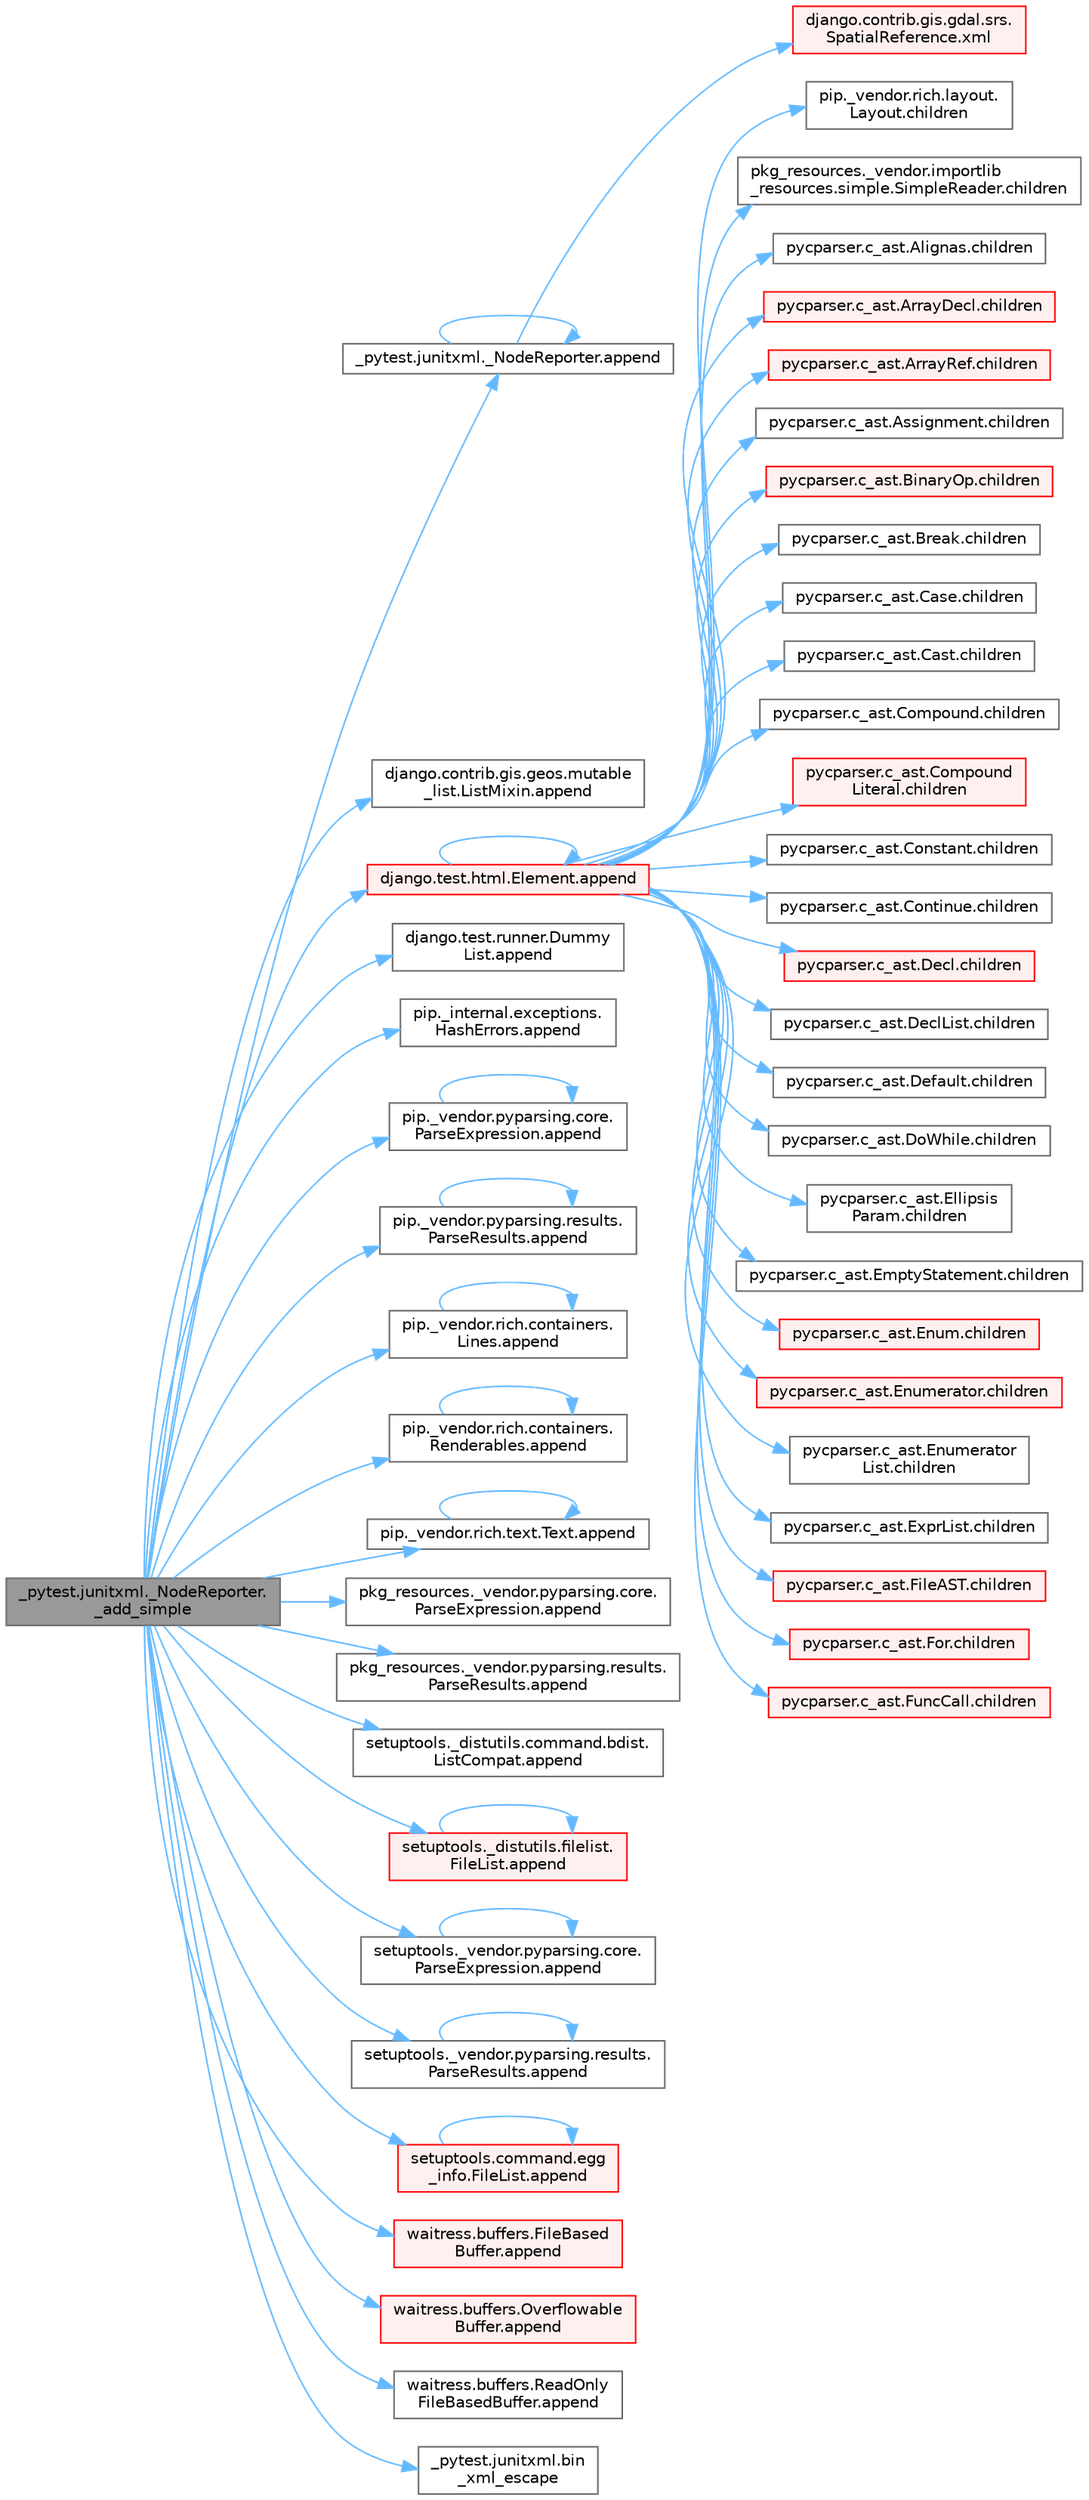 digraph "_pytest.junitxml._NodeReporter._add_simple"
{
 // LATEX_PDF_SIZE
  bgcolor="transparent";
  edge [fontname=Helvetica,fontsize=10,labelfontname=Helvetica,labelfontsize=10];
  node [fontname=Helvetica,fontsize=10,shape=box,height=0.2,width=0.4];
  rankdir="LR";
  Node1 [id="Node000001",label="_pytest.junitxml._NodeReporter.\l_add_simple",height=0.2,width=0.4,color="gray40", fillcolor="grey60", style="filled", fontcolor="black",tooltip=" "];
  Node1 -> Node2 [id="edge1_Node000001_Node000002",color="steelblue1",style="solid",tooltip=" "];
  Node2 [id="Node000002",label="_pytest.junitxml._NodeReporter.append",height=0.2,width=0.4,color="grey40", fillcolor="white", style="filled",URL="$class__pytest_1_1junitxml_1_1___node_reporter.html#a0d3785f487e93f5ad0249ca59e7bda5e",tooltip=" "];
  Node2 -> Node2 [id="edge2_Node000002_Node000002",color="steelblue1",style="solid",tooltip=" "];
  Node2 -> Node3 [id="edge3_Node000002_Node000003",color="steelblue1",style="solid",tooltip=" "];
  Node3 [id="Node000003",label="django.contrib.gis.gdal.srs.\lSpatialReference.xml",height=0.2,width=0.4,color="red", fillcolor="#FFF0F0", style="filled",URL="$classdjango_1_1contrib_1_1gis_1_1gdal_1_1srs_1_1_spatial_reference.html#a909d3c8bdf1de4ad7b231b87bb4dd664",tooltip=" "];
  Node1 -> Node7 [id="edge4_Node000001_Node000007",color="steelblue1",style="solid",tooltip=" "];
  Node7 [id="Node000007",label="django.contrib.gis.geos.mutable\l_list.ListMixin.append",height=0.2,width=0.4,color="grey40", fillcolor="white", style="filled",URL="$classdjango_1_1contrib_1_1gis_1_1geos_1_1mutable__list_1_1_list_mixin.html#a6e588a3294ea051832ff78d8944c4158",tooltip=" "];
  Node1 -> Node8 [id="edge5_Node000001_Node000008",color="steelblue1",style="solid",tooltip=" "];
  Node8 [id="Node000008",label="django.test.html.Element.append",height=0.2,width=0.4,color="red", fillcolor="#FFF0F0", style="filled",URL="$classdjango_1_1test_1_1html_1_1_element.html#a777b8a687c36ca1eae49eabec1963e0c",tooltip=" "];
  Node8 -> Node8 [id="edge6_Node000008_Node000008",color="steelblue1",style="solid",tooltip=" "];
  Node8 -> Node9 [id="edge7_Node000008_Node000009",color="steelblue1",style="solid",tooltip=" "];
  Node9 [id="Node000009",label="pip._vendor.rich.layout.\lLayout.children",height=0.2,width=0.4,color="grey40", fillcolor="white", style="filled",URL="$classpip_1_1__vendor_1_1rich_1_1layout_1_1_layout.html#a60c722fa3c691866d7f63f31252aa0b4",tooltip=" "];
  Node8 -> Node10 [id="edge8_Node000008_Node000010",color="steelblue1",style="solid",tooltip=" "];
  Node10 [id="Node000010",label="pkg_resources._vendor.importlib\l_resources.simple.SimpleReader.children",height=0.2,width=0.4,color="grey40", fillcolor="white", style="filled",URL="$classpkg__resources_1_1__vendor_1_1importlib__resources_1_1simple_1_1_simple_reader.html#a50c83373cfef9833d0f1ff34953802eb",tooltip=" "];
  Node8 -> Node11 [id="edge9_Node000008_Node000011",color="steelblue1",style="solid",tooltip=" "];
  Node11 [id="Node000011",label="pycparser.c_ast.Alignas.children",height=0.2,width=0.4,color="grey40", fillcolor="white", style="filled",URL="$classpycparser_1_1c__ast_1_1_alignas.html#aa2e054435ca3f8fe9b118b38e195bbbe",tooltip=" "];
  Node8 -> Node12 [id="edge10_Node000008_Node000012",color="steelblue1",style="solid",tooltip=" "];
  Node12 [id="Node000012",label="pycparser.c_ast.ArrayDecl.children",height=0.2,width=0.4,color="red", fillcolor="#FFF0F0", style="filled",URL="$classpycparser_1_1c__ast_1_1_array_decl.html#a91e13314016d59050744567fc35aa17b",tooltip=" "];
  Node8 -> Node20 [id="edge11_Node000008_Node000020",color="steelblue1",style="solid",tooltip=" "];
  Node20 [id="Node000020",label="pycparser.c_ast.ArrayRef.children",height=0.2,width=0.4,color="red", fillcolor="#FFF0F0", style="filled",URL="$classpycparser_1_1c__ast_1_1_array_ref.html#a1fdda8fe4200afc499724b1a65c1cd09",tooltip=" "];
  Node8 -> Node1946 [id="edge12_Node000008_Node001946",color="steelblue1",style="solid",tooltip=" "];
  Node1946 [id="Node001946",label="pycparser.c_ast.Assignment.children",height=0.2,width=0.4,color="grey40", fillcolor="white", style="filled",URL="$classpycparser_1_1c__ast_1_1_assignment.html#a9fc5fed38534702775cf4f15ec8cbb36",tooltip=" "];
  Node8 -> Node1947 [id="edge13_Node000008_Node001947",color="steelblue1",style="solid",tooltip=" "];
  Node1947 [id="Node001947",label="pycparser.c_ast.BinaryOp.children",height=0.2,width=0.4,color="red", fillcolor="#FFF0F0", style="filled",URL="$classpycparser_1_1c__ast_1_1_binary_op.html#aaed16ff8b93549285393aa560178f658",tooltip=" "];
  Node8 -> Node1952 [id="edge14_Node000008_Node001952",color="steelblue1",style="solid",tooltip=" "];
  Node1952 [id="Node001952",label="pycparser.c_ast.Break.children",height=0.2,width=0.4,color="grey40", fillcolor="white", style="filled",URL="$classpycparser_1_1c__ast_1_1_break.html#a4d7323719d7d852aa54dcb0897ac889f",tooltip=" "];
  Node8 -> Node1953 [id="edge15_Node000008_Node001953",color="steelblue1",style="solid",tooltip=" "];
  Node1953 [id="Node001953",label="pycparser.c_ast.Case.children",height=0.2,width=0.4,color="grey40", fillcolor="white", style="filled",URL="$classpycparser_1_1c__ast_1_1_case.html#ac4c62d0170da363ac8df6e481e3ddeca",tooltip=" "];
  Node8 -> Node1954 [id="edge16_Node000008_Node001954",color="steelblue1",style="solid",tooltip=" "];
  Node1954 [id="Node001954",label="pycparser.c_ast.Cast.children",height=0.2,width=0.4,color="grey40", fillcolor="white", style="filled",URL="$classpycparser_1_1c__ast_1_1_cast.html#a76ec94447b227f7fb01334eb0eeda11a",tooltip=" "];
  Node8 -> Node1955 [id="edge17_Node000008_Node001955",color="steelblue1",style="solid",tooltip=" "];
  Node1955 [id="Node001955",label="pycparser.c_ast.Compound.children",height=0.2,width=0.4,color="grey40", fillcolor="white", style="filled",URL="$classpycparser_1_1c__ast_1_1_compound.html#ad8e8b08f842ea2876f0de92889f470f9",tooltip=" "];
  Node8 -> Node1956 [id="edge18_Node000008_Node001956",color="steelblue1",style="solid",tooltip=" "];
  Node1956 [id="Node001956",label="pycparser.c_ast.Compound\lLiteral.children",height=0.2,width=0.4,color="red", fillcolor="#FFF0F0", style="filled",URL="$classpycparser_1_1c__ast_1_1_compound_literal.html#a6ff6a9f355d70c79e2e3b602b88bfef6",tooltip=" "];
  Node8 -> Node1960 [id="edge19_Node000008_Node001960",color="steelblue1",style="solid",tooltip=" "];
  Node1960 [id="Node001960",label="pycparser.c_ast.Constant.children",height=0.2,width=0.4,color="grey40", fillcolor="white", style="filled",URL="$classpycparser_1_1c__ast_1_1_constant.html#ac11e243b0aa748bc5aa59c98a864968b",tooltip=" "];
  Node8 -> Node1961 [id="edge20_Node000008_Node001961",color="steelblue1",style="solid",tooltip=" "];
  Node1961 [id="Node001961",label="pycparser.c_ast.Continue.children",height=0.2,width=0.4,color="grey40", fillcolor="white", style="filled",URL="$classpycparser_1_1c__ast_1_1_continue.html#af4883146c55a12c840448ce61801ed7b",tooltip=" "];
  Node8 -> Node1962 [id="edge21_Node000008_Node001962",color="steelblue1",style="solid",tooltip=" "];
  Node1962 [id="Node001962",label="pycparser.c_ast.Decl.children",height=0.2,width=0.4,color="red", fillcolor="#FFF0F0", style="filled",URL="$classpycparser_1_1c__ast_1_1_decl.html#a5daf2f7d33fdaa47905df497ebeaa745",tooltip=" "];
  Node8 -> Node1963 [id="edge22_Node000008_Node001963",color="steelblue1",style="solid",tooltip=" "];
  Node1963 [id="Node001963",label="pycparser.c_ast.DeclList.children",height=0.2,width=0.4,color="grey40", fillcolor="white", style="filled",URL="$classpycparser_1_1c__ast_1_1_decl_list.html#abb53331b88791d8cecb6995473c6a9d8",tooltip=" "];
  Node8 -> Node1964 [id="edge23_Node000008_Node001964",color="steelblue1",style="solid",tooltip=" "];
  Node1964 [id="Node001964",label="pycparser.c_ast.Default.children",height=0.2,width=0.4,color="grey40", fillcolor="white", style="filled",URL="$classpycparser_1_1c__ast_1_1_default.html#a81db6b788bda09133309893a002cec3e",tooltip=" "];
  Node8 -> Node1965 [id="edge24_Node000008_Node001965",color="steelblue1",style="solid",tooltip=" "];
  Node1965 [id="Node001965",label="pycparser.c_ast.DoWhile.children",height=0.2,width=0.4,color="grey40", fillcolor="white", style="filled",URL="$classpycparser_1_1c__ast_1_1_do_while.html#ac3b2e65e840a84727342e16c605b5cee",tooltip=" "];
  Node8 -> Node1966 [id="edge25_Node000008_Node001966",color="steelblue1",style="solid",tooltip=" "];
  Node1966 [id="Node001966",label="pycparser.c_ast.Ellipsis\lParam.children",height=0.2,width=0.4,color="grey40", fillcolor="white", style="filled",URL="$classpycparser_1_1c__ast_1_1_ellipsis_param.html#a3dc6f2a51fdba94c25d85c0c88debefa",tooltip=" "];
  Node8 -> Node1967 [id="edge26_Node000008_Node001967",color="steelblue1",style="solid",tooltip=" "];
  Node1967 [id="Node001967",label="pycparser.c_ast.EmptyStatement.children",height=0.2,width=0.4,color="grey40", fillcolor="white", style="filled",URL="$classpycparser_1_1c__ast_1_1_empty_statement.html#a77a86a9f117153a8bea24688041f48bd",tooltip=" "];
  Node8 -> Node1968 [id="edge27_Node000008_Node001968",color="steelblue1",style="solid",tooltip=" "];
  Node1968 [id="Node001968",label="pycparser.c_ast.Enum.children",height=0.2,width=0.4,color="red", fillcolor="#FFF0F0", style="filled",URL="$classpycparser_1_1c__ast_1_1_enum.html#a7a63e81ed8ae813ea8db365d05a67649",tooltip=" "];
  Node8 -> Node1982 [id="edge28_Node000008_Node001982",color="steelblue1",style="solid",tooltip=" "];
  Node1982 [id="Node001982",label="pycparser.c_ast.Enumerator.children",height=0.2,width=0.4,color="red", fillcolor="#FFF0F0", style="filled",URL="$classpycparser_1_1c__ast_1_1_enumerator.html#a96ee9f70f433cf2b3daf1d163e59d3d6",tooltip=" "];
  Node8 -> Node1983 [id="edge29_Node000008_Node001983",color="steelblue1",style="solid",tooltip=" "];
  Node1983 [id="Node001983",label="pycparser.c_ast.Enumerator\lList.children",height=0.2,width=0.4,color="grey40", fillcolor="white", style="filled",URL="$classpycparser_1_1c__ast_1_1_enumerator_list.html#a7240869382ba25ca31bed5b22a82b0ac",tooltip=" "];
  Node8 -> Node1984 [id="edge30_Node000008_Node001984",color="steelblue1",style="solid",tooltip=" "];
  Node1984 [id="Node001984",label="pycparser.c_ast.ExprList.children",height=0.2,width=0.4,color="grey40", fillcolor="white", style="filled",URL="$classpycparser_1_1c__ast_1_1_expr_list.html#a0650bcca0fc0d260072d550abe7c2177",tooltip=" "];
  Node8 -> Node1985 [id="edge31_Node000008_Node001985",color="steelblue1",style="solid",tooltip=" "];
  Node1985 [id="Node001985",label="pycparser.c_ast.FileAST.children",height=0.2,width=0.4,color="red", fillcolor="#FFF0F0", style="filled",URL="$classpycparser_1_1c__ast_1_1_file_a_s_t.html#ae7a0e8537da48a746568755c19d8aedd",tooltip=" "];
  Node8 -> Node1991 [id="edge32_Node000008_Node001991",color="steelblue1",style="solid",tooltip=" "];
  Node1991 [id="Node001991",label="pycparser.c_ast.For.children",height=0.2,width=0.4,color="red", fillcolor="#FFF0F0", style="filled",URL="$classpycparser_1_1c__ast_1_1_for.html#a215c790814d9a305fc5046fec153fbe2",tooltip=" "];
  Node8 -> Node2023 [id="edge33_Node000008_Node002023",color="steelblue1",style="solid",tooltip=" "];
  Node2023 [id="Node002023",label="pycparser.c_ast.FuncCall.children",height=0.2,width=0.4,color="red", fillcolor="#FFF0F0", style="filled",URL="$classpycparser_1_1c__ast_1_1_func_call.html#a48cef72cdf69c757d3239b4238df9295",tooltip=" "];
  Node1 -> Node2463 [id="edge34_Node000001_Node002463",color="steelblue1",style="solid",tooltip=" "];
  Node2463 [id="Node002463",label="django.test.runner.Dummy\lList.append",height=0.2,width=0.4,color="grey40", fillcolor="white", style="filled",URL="$classdjango_1_1test_1_1runner_1_1_dummy_list.html#aa8ad44b98de8efc946e8bbb7e1913e0b",tooltip=" "];
  Node1 -> Node2464 [id="edge35_Node000001_Node002464",color="steelblue1",style="solid",tooltip=" "];
  Node2464 [id="Node002464",label="pip._internal.exceptions.\lHashErrors.append",height=0.2,width=0.4,color="grey40", fillcolor="white", style="filled",URL="$classpip_1_1__internal_1_1exceptions_1_1_hash_errors.html#a9519d1619774a4354693040643bf695f",tooltip=" "];
  Node1 -> Node2465 [id="edge36_Node000001_Node002465",color="steelblue1",style="solid",tooltip=" "];
  Node2465 [id="Node002465",label="pip._vendor.pyparsing.core.\lParseExpression.append",height=0.2,width=0.4,color="grey40", fillcolor="white", style="filled",URL="$classpip_1_1__vendor_1_1pyparsing_1_1core_1_1_parse_expression.html#a5391d96d872c38546024c638f8d19320",tooltip=" "];
  Node2465 -> Node2465 [id="edge37_Node002465_Node002465",color="steelblue1",style="solid",tooltip=" "];
  Node1 -> Node2466 [id="edge38_Node000001_Node002466",color="steelblue1",style="solid",tooltip=" "];
  Node2466 [id="Node002466",label="pip._vendor.pyparsing.results.\lParseResults.append",height=0.2,width=0.4,color="grey40", fillcolor="white", style="filled",URL="$classpip_1_1__vendor_1_1pyparsing_1_1results_1_1_parse_results.html#a1769e3a18e6183e7b515ae5d877ccf2c",tooltip=" "];
  Node2466 -> Node2466 [id="edge39_Node002466_Node002466",color="steelblue1",style="solid",tooltip=" "];
  Node1 -> Node2467 [id="edge40_Node000001_Node002467",color="steelblue1",style="solid",tooltip=" "];
  Node2467 [id="Node002467",label="pip._vendor.rich.containers.\lLines.append",height=0.2,width=0.4,color="grey40", fillcolor="white", style="filled",URL="$classpip_1_1__vendor_1_1rich_1_1containers_1_1_lines.html#aff4b2a3774cbf79a01aef7d63a59e369",tooltip=" "];
  Node2467 -> Node2467 [id="edge41_Node002467_Node002467",color="steelblue1",style="solid",tooltip=" "];
  Node1 -> Node2468 [id="edge42_Node000001_Node002468",color="steelblue1",style="solid",tooltip=" "];
  Node2468 [id="Node002468",label="pip._vendor.rich.containers.\lRenderables.append",height=0.2,width=0.4,color="grey40", fillcolor="white", style="filled",URL="$classpip_1_1__vendor_1_1rich_1_1containers_1_1_renderables.html#a0dfe848a00b624ef9561a72925b266a1",tooltip=" "];
  Node2468 -> Node2468 [id="edge43_Node002468_Node002468",color="steelblue1",style="solid",tooltip=" "];
  Node1 -> Node2469 [id="edge44_Node000001_Node002469",color="steelblue1",style="solid",tooltip=" "];
  Node2469 [id="Node002469",label="pip._vendor.rich.text.Text.append",height=0.2,width=0.4,color="grey40", fillcolor="white", style="filled",URL="$classpip_1_1__vendor_1_1rich_1_1text_1_1_text.html#ac50e796231ea0bcbefd7fdda378ae2d0",tooltip=" "];
  Node2469 -> Node2469 [id="edge45_Node002469_Node002469",color="steelblue1",style="solid",tooltip=" "];
  Node1 -> Node2470 [id="edge46_Node000001_Node002470",color="steelblue1",style="solid",tooltip=" "];
  Node2470 [id="Node002470",label="pkg_resources._vendor.pyparsing.core.\lParseExpression.append",height=0.2,width=0.4,color="grey40", fillcolor="white", style="filled",URL="$classpkg__resources_1_1__vendor_1_1pyparsing_1_1core_1_1_parse_expression.html#adf2aceeef4bcf571b1ead3887b141c55",tooltip=" "];
  Node1 -> Node2471 [id="edge47_Node000001_Node002471",color="steelblue1",style="solid",tooltip=" "];
  Node2471 [id="Node002471",label="pkg_resources._vendor.pyparsing.results.\lParseResults.append",height=0.2,width=0.4,color="grey40", fillcolor="white", style="filled",URL="$classpkg__resources_1_1__vendor_1_1pyparsing_1_1results_1_1_parse_results.html#ad04399ef1413da47879c6bd5e3112f9c",tooltip=" "];
  Node1 -> Node2472 [id="edge48_Node000001_Node002472",color="steelblue1",style="solid",tooltip=" "];
  Node2472 [id="Node002472",label="setuptools._distutils.command.bdist.\lListCompat.append",height=0.2,width=0.4,color="grey40", fillcolor="white", style="filled",URL="$classsetuptools_1_1__distutils_1_1command_1_1bdist_1_1_list_compat.html#a71969fcaf7e65a8617c14462b65bc66f",tooltip=" "];
  Node1 -> Node2473 [id="edge49_Node000001_Node002473",color="steelblue1",style="solid",tooltip=" "];
  Node2473 [id="Node002473",label="setuptools._distutils.filelist.\lFileList.append",height=0.2,width=0.4,color="red", fillcolor="#FFF0F0", style="filled",URL="$classsetuptools_1_1__distutils_1_1filelist_1_1_file_list.html#aa9ee6398f54c690ec1af5df79fb1fbac",tooltip=" "];
  Node2473 -> Node2473 [id="edge50_Node002473_Node002473",color="steelblue1",style="solid",tooltip=" "];
  Node1 -> Node2474 [id="edge51_Node000001_Node002474",color="steelblue1",style="solid",tooltip=" "];
  Node2474 [id="Node002474",label="setuptools._vendor.pyparsing.core.\lParseExpression.append",height=0.2,width=0.4,color="grey40", fillcolor="white", style="filled",URL="$classsetuptools_1_1__vendor_1_1pyparsing_1_1core_1_1_parse_expression.html#afdaa9ae90fd33a1499cc292ad535a140",tooltip=" "];
  Node2474 -> Node2474 [id="edge52_Node002474_Node002474",color="steelblue1",style="solid",tooltip=" "];
  Node1 -> Node2475 [id="edge53_Node000001_Node002475",color="steelblue1",style="solid",tooltip=" "];
  Node2475 [id="Node002475",label="setuptools._vendor.pyparsing.results.\lParseResults.append",height=0.2,width=0.4,color="grey40", fillcolor="white", style="filled",URL="$classsetuptools_1_1__vendor_1_1pyparsing_1_1results_1_1_parse_results.html#a349f73c43f7cd106c5cb4ec2e3b5f95e",tooltip=" "];
  Node2475 -> Node2475 [id="edge54_Node002475_Node002475",color="steelblue1",style="solid",tooltip=" "];
  Node1 -> Node2476 [id="edge55_Node000001_Node002476",color="steelblue1",style="solid",tooltip=" "];
  Node2476 [id="Node002476",label="setuptools.command.egg\l_info.FileList.append",height=0.2,width=0.4,color="red", fillcolor="#FFF0F0", style="filled",URL="$classsetuptools_1_1command_1_1egg__info_1_1_file_list.html#a824a1cbf2a36d3079c6f24506056cf44",tooltip=" "];
  Node2476 -> Node2476 [id="edge56_Node002476_Node002476",color="steelblue1",style="solid",tooltip=" "];
  Node1 -> Node2478 [id="edge57_Node000001_Node002478",color="steelblue1",style="solid",tooltip=" "];
  Node2478 [id="Node002478",label="waitress.buffers.FileBased\lBuffer.append",height=0.2,width=0.4,color="red", fillcolor="#FFF0F0", style="filled",URL="$classwaitress_1_1buffers_1_1_file_based_buffer.html#a7ba030f652e5407c4ffc751e7e6dc5aa",tooltip=" "];
  Node1 -> Node2479 [id="edge58_Node000001_Node002479",color="steelblue1",style="solid",tooltip=" "];
  Node2479 [id="Node002479",label="waitress.buffers.Overflowable\lBuffer.append",height=0.2,width=0.4,color="red", fillcolor="#FFF0F0", style="filled",URL="$classwaitress_1_1buffers_1_1_overflowable_buffer.html#a7cdf1d76178eff78a4d79599c2717d55",tooltip=" "];
  Node1 -> Node2480 [id="edge59_Node000001_Node002480",color="steelblue1",style="solid",tooltip=" "];
  Node2480 [id="Node002480",label="waitress.buffers.ReadOnly\lFileBasedBuffer.append",height=0.2,width=0.4,color="grey40", fillcolor="white", style="filled",URL="$classwaitress_1_1buffers_1_1_read_only_file_based_buffer.html#a0f7710f7568e7bc591fb2a3da3874b5f",tooltip=" "];
  Node1 -> Node2481 [id="edge60_Node000001_Node002481",color="steelblue1",style="solid",tooltip=" "];
  Node2481 [id="Node002481",label="_pytest.junitxml.bin\l_xml_escape",height=0.2,width=0.4,color="grey40", fillcolor="white", style="filled",URL="$namespace__pytest_1_1junitxml.html#a870e574eb6bbfd0816332352eb1c64b8",tooltip=" "];
}
